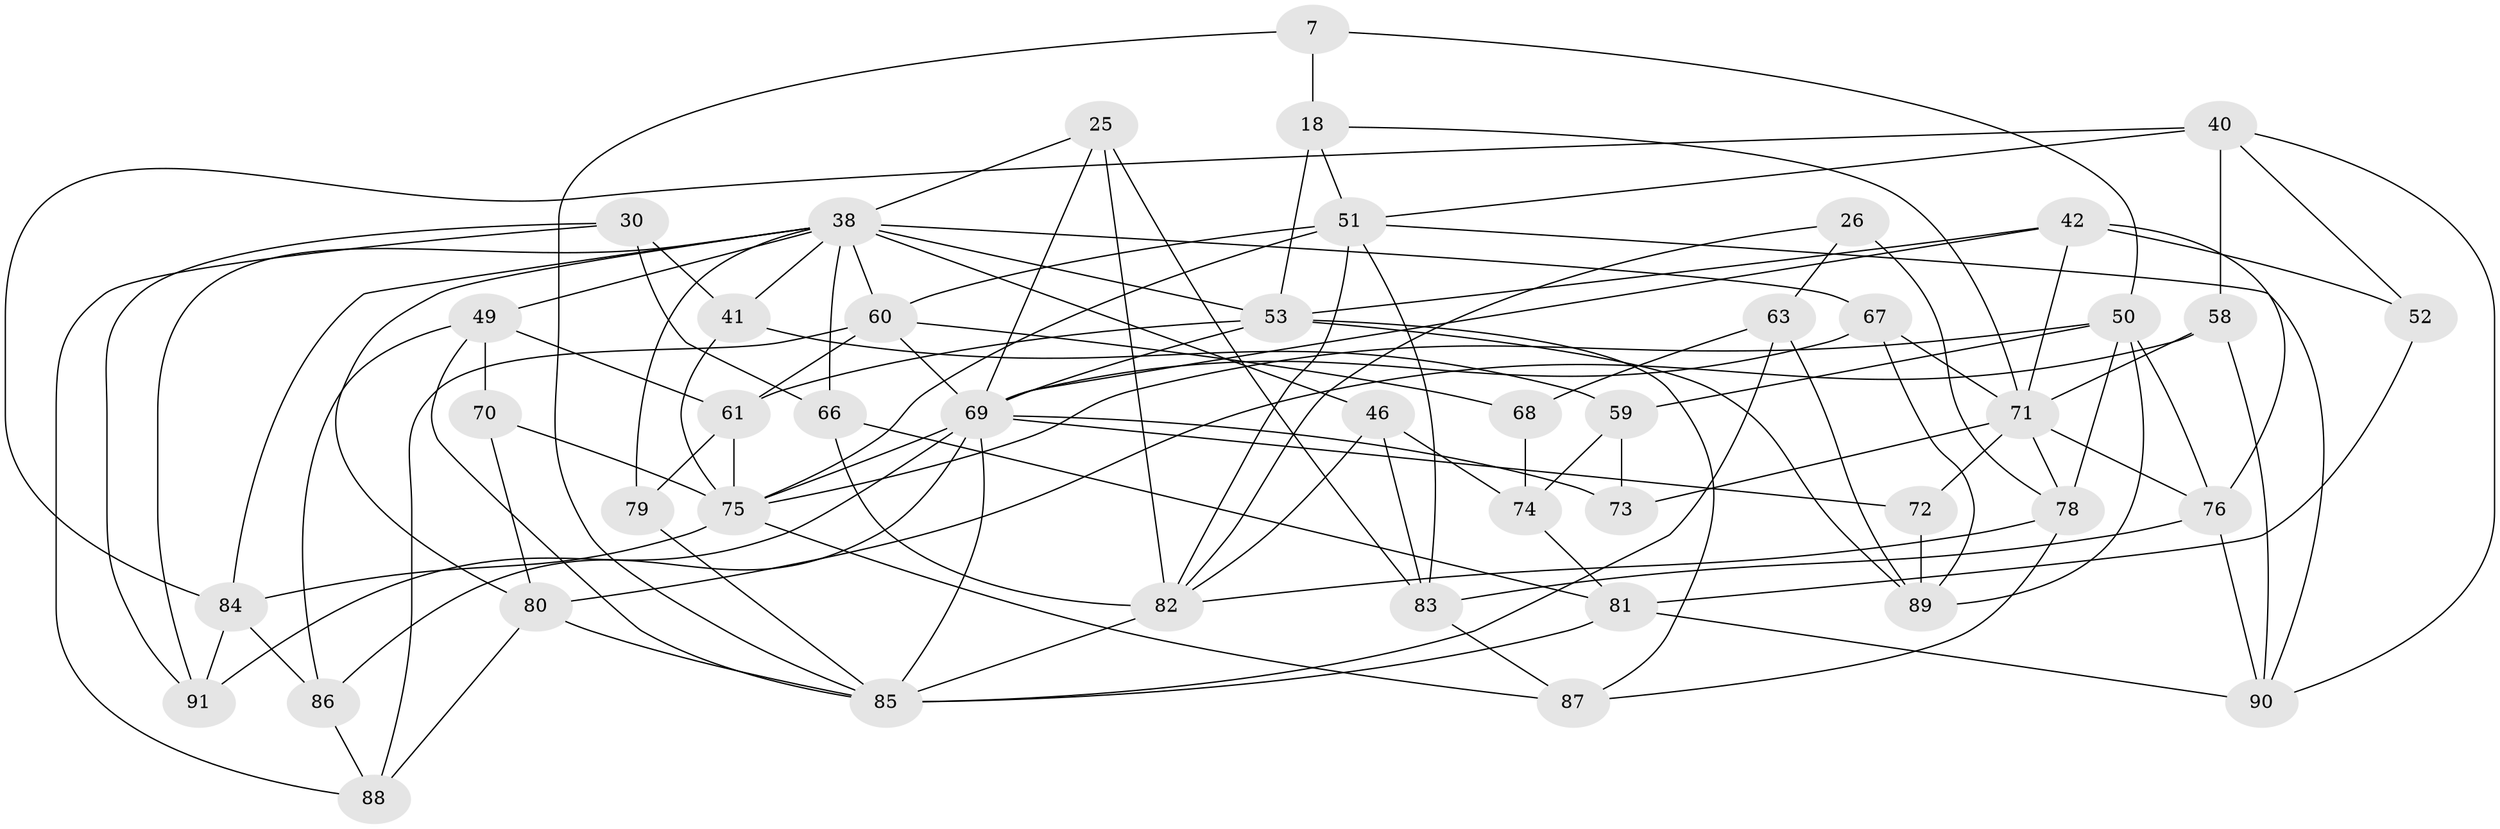 // original degree distribution, {4: 1.0}
// Generated by graph-tools (version 1.1) at 2025/56/03/09/25 04:56:20]
// undirected, 45 vertices, 112 edges
graph export_dot {
graph [start="1"]
  node [color=gray90,style=filled];
  7;
  18 [super="+6"];
  25 [super="+2"];
  26;
  30;
  38 [super="+5+20+35"];
  40 [super="+27"];
  41;
  42 [super="+36"];
  46;
  49 [super="+8"];
  50 [super="+23"];
  51 [super="+3+14"];
  52;
  53 [super="+32"];
  58;
  59;
  60 [super="+34+37"];
  61 [super="+56"];
  63;
  66;
  67 [super="+55+31"];
  68;
  69 [super="+65+33"];
  70;
  71 [super="+54+64"];
  72 [super="+9"];
  73;
  74;
  75 [super="+1+39"];
  76 [super="+44"];
  78 [super="+21"];
  79;
  80 [super="+43"];
  81 [super="+12"];
  82 [super="+10+29+45"];
  83 [super="+62"];
  84 [super="+77"];
  85 [super="+13+48+47"];
  86;
  87;
  88;
  89 [super="+15"];
  90 [super="+57"];
  91;
  7 -- 50;
  7 -- 18 [weight=2];
  7 -- 85;
  18 -- 53 [weight=2];
  18 -- 51;
  18 -- 71;
  25 -- 82 [weight=2];
  25 -- 83 [weight=2];
  25 -- 38;
  25 -- 69;
  26 -- 63;
  26 -- 78 [weight=2];
  26 -- 82;
  30 -- 91;
  30 -- 88;
  30 -- 66;
  30 -- 41;
  38 -- 80;
  38 -- 60 [weight=2];
  38 -- 79;
  38 -- 46;
  38 -- 67 [weight=2];
  38 -- 66;
  38 -- 41;
  38 -- 49;
  38 -- 84;
  38 -- 91;
  38 -- 53;
  40 -- 90;
  40 -- 52;
  40 -- 58;
  40 -- 51;
  40 -- 84 [weight=2];
  41 -- 59;
  41 -- 75;
  42 -- 52 [weight=2];
  42 -- 76;
  42 -- 69;
  42 -- 71;
  42 -- 53;
  46 -- 74;
  46 -- 83;
  46 -- 82;
  49 -- 70 [weight=2];
  49 -- 86;
  49 -- 61;
  49 -- 85;
  50 -- 59;
  50 -- 75;
  50 -- 89;
  50 -- 76;
  50 -- 78;
  51 -- 75;
  51 -- 83;
  51 -- 82 [weight=2];
  51 -- 90;
  51 -- 60;
  52 -- 81;
  53 -- 61;
  53 -- 89;
  53 -- 69;
  53 -- 87;
  58 -- 90;
  58 -- 80;
  58 -- 71;
  59 -- 74;
  59 -- 73;
  60 -- 68 [weight=2];
  60 -- 69;
  60 -- 61;
  60 -- 88;
  61 -- 79 [weight=2];
  61 -- 75;
  63 -- 89;
  63 -- 68;
  63 -- 85;
  66 -- 81;
  66 -- 82;
  67 -- 71 [weight=3];
  67 -- 69 [weight=2];
  67 -- 89;
  68 -- 74;
  69 -- 72 [weight=3];
  69 -- 73;
  69 -- 85;
  69 -- 86;
  69 -- 91;
  69 -- 75;
  70 -- 75;
  70 -- 80;
  71 -- 72;
  71 -- 78;
  71 -- 73 [weight=2];
  71 -- 76 [weight=2];
  72 -- 89 [weight=2];
  74 -- 81;
  75 -- 87;
  75 -- 84;
  76 -- 90;
  76 -- 83;
  78 -- 87;
  78 -- 82;
  79 -- 85;
  80 -- 88;
  80 -- 85 [weight=2];
  81 -- 90 [weight=2];
  81 -- 85;
  82 -- 85 [weight=2];
  83 -- 87;
  84 -- 86;
  84 -- 91;
  86 -- 88;
}
